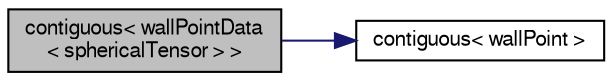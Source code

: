 digraph "contiguous&lt; wallPointData&lt; sphericalTensor &gt; &gt;"
{
  bgcolor="transparent";
  edge [fontname="FreeSans",fontsize="10",labelfontname="FreeSans",labelfontsize="10"];
  node [fontname="FreeSans",fontsize="10",shape=record];
  rankdir="LR";
  Node7584 [label="contiguous\< wallPointData\l\< sphericalTensor \> \>",height=0.2,width=0.4,color="black", fillcolor="grey75", style="filled", fontcolor="black"];
  Node7584 -> Node7585 [color="midnightblue",fontsize="10",style="solid",fontname="FreeSans"];
  Node7585 [label="contiguous\< wallPoint \>",height=0.2,width=0.4,color="black",URL="$a21124.html#ab2ab1eb337dc0d000f02a39c26d608da",tooltip="Data associated with wallPoint type are contiguous. "];
}
